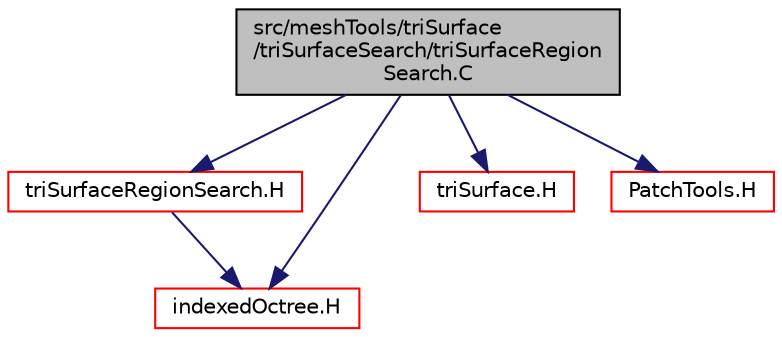 digraph "src/meshTools/triSurface/triSurfaceSearch/triSurfaceRegionSearch.C"
{
  bgcolor="transparent";
  edge [fontname="Helvetica",fontsize="10",labelfontname="Helvetica",labelfontsize="10"];
  node [fontname="Helvetica",fontsize="10",shape=record];
  Node1 [label="src/meshTools/triSurface\l/triSurfaceSearch/triSurfaceRegion\lSearch.C",height=0.2,width=0.4,color="black", fillcolor="grey75", style="filled", fontcolor="black"];
  Node1 -> Node2 [color="midnightblue",fontsize="10",style="solid",fontname="Helvetica"];
  Node2 [label="triSurfaceRegionSearch.H",height=0.2,width=0.4,color="red",URL="$a07620.html"];
  Node2 -> Node3 [color="midnightblue",fontsize="10",style="solid",fontname="Helvetica"];
  Node3 [label="indexedOctree.H",height=0.2,width=0.4,color="red",URL="$a07670.html"];
  Node1 -> Node3 [color="midnightblue",fontsize="10",style="solid",fontname="Helvetica"];
  Node1 -> Node4 [color="midnightblue",fontsize="10",style="solid",fontname="Helvetica"];
  Node4 [label="triSurface.H",height=0.2,width=0.4,color="red",URL="$a10738.html"];
  Node1 -> Node5 [color="midnightblue",fontsize="10",style="solid",fontname="Helvetica"];
  Node5 [label="PatchTools.H",height=0.2,width=0.4,color="red",URL="$a08838.html"];
}
